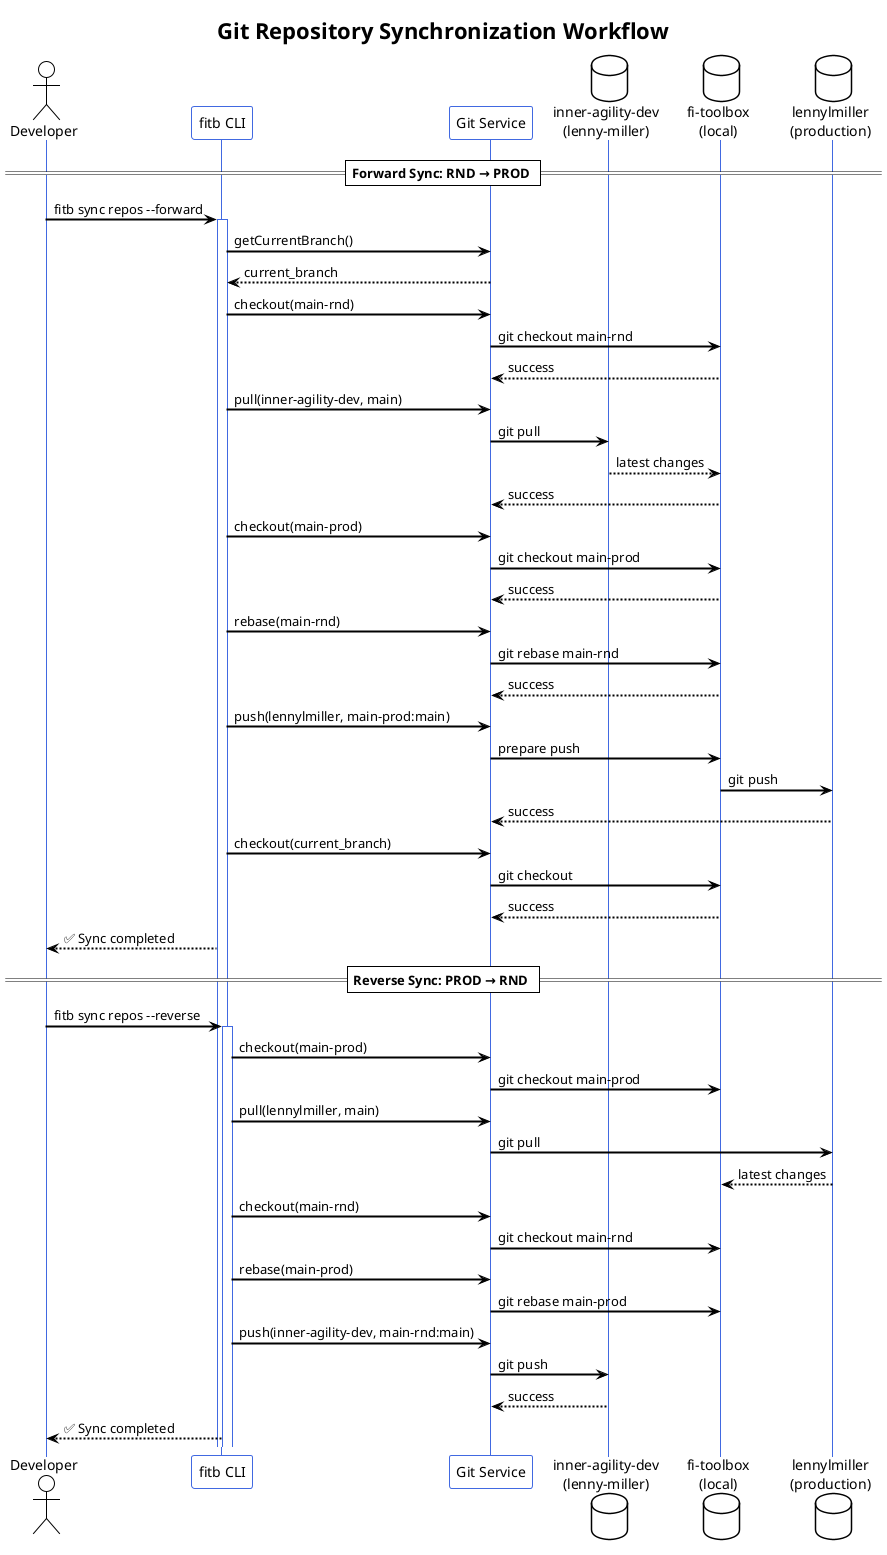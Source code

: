 @startuml git-sync-workflow
!theme plain
title Git Repository Synchronization Workflow

skinparam sequenceArrowThickness 2
skinparam sequenceParticipantBorderColor #4169E1
skinparam sequenceLifeLineBorderColor #4169E1

actor Developer
participant "fitb CLI" as CLI
participant "Git Service" as Git
database "inner-agility-dev\n(lenny-miller)" as RND
database "fi-toolbox\n(local)" as Local
database "lennylmiller\n(production)" as PROD

== Forward Sync: RND → PROD ==

Developer -> CLI: fitb sync repos --forward
activate CLI

CLI -> Git: getCurrentBranch()
Git --> CLI: current_branch

CLI -> Git: checkout(main-rnd)
Git -> Local: git checkout main-rnd
Local --> Git: success

CLI -> Git: pull(inner-agility-dev, main)
Git -> RND: git pull
RND --> Local: latest changes
Local --> Git: success

CLI -> Git: checkout(main-prod)
Git -> Local: git checkout main-prod
Local --> Git: success

CLI -> Git: rebase(main-rnd)
Git -> Local: git rebase main-rnd
Local --> Git: success

CLI -> Git: push(lennylmiller, main-prod:main)
Git -> Local: prepare push
Local -> PROD: git push
PROD --> Git: success

CLI -> Git: checkout(current_branch)
Git -> Local: git checkout
Local --> Git: success

CLI --> Developer: ✅ Sync completed

== Reverse Sync: PROD → RND ==

Developer -> CLI: fitb sync repos --reverse
activate CLI

CLI -> Git: checkout(main-prod)
Git -> Local: git checkout main-prod

CLI -> Git: pull(lennylmiller, main)
Git -> PROD: git pull
PROD --> Local: latest changes

CLI -> Git: checkout(main-rnd)
Git -> Local: git checkout main-rnd

CLI -> Git: rebase(main-prod)
Git -> Local: git rebase main-prod

CLI -> Git: push(inner-agility-dev, main-rnd:main)
Git -> RND: git push
RND --> Git: success

CLI --> Developer: ✅ Sync completed

@enduml